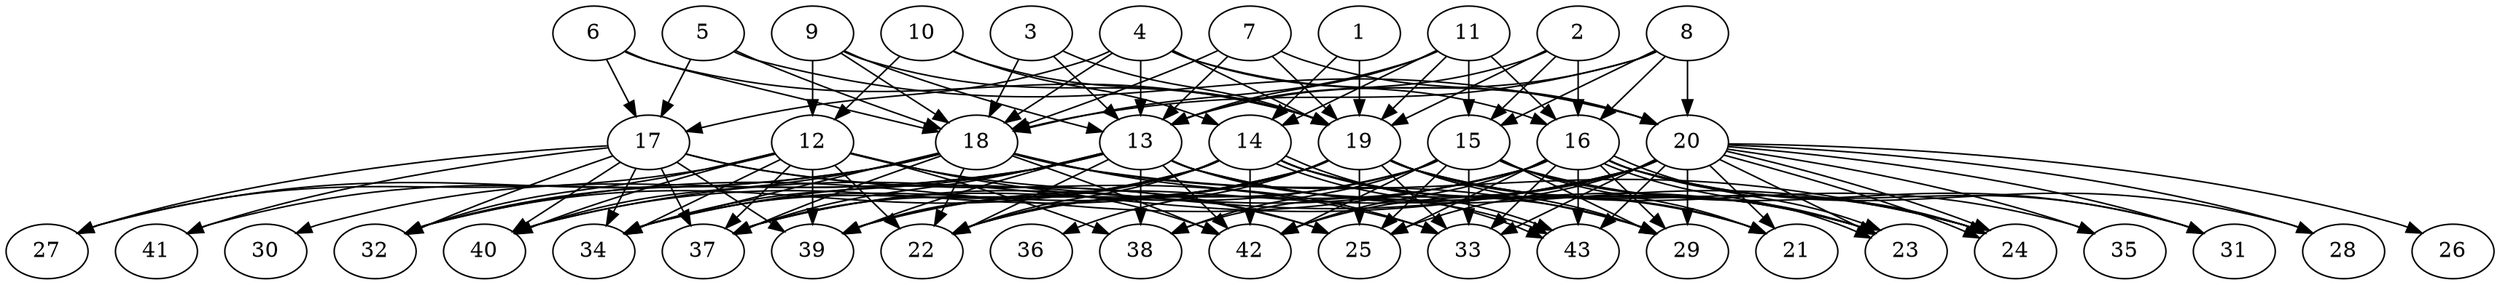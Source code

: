 // DAG (tier=3-complex, mode=compute, n=43, ccr=0.499, fat=0.841, density=0.755, regular=0.357, jump=0.241, mindata=1048576, maxdata=16777216)
// DAG automatically generated by daggen at Sun Aug 24 16:33:34 2025
// /home/ermia/Project/Environments/daggen/bin/daggen --dot --ccr 0.499 --fat 0.841 --regular 0.357 --density 0.755 --jump 0.241 --mindata 1048576 --maxdata 16777216 -n 43 
digraph G {
  1 [size="152824384219995936", alpha="0.19", expect_size="76412192109997968"]
  1 -> 14 [size ="56969016639488"]
  1 -> 19 [size ="56969016639488"]
  2 [size="245377065799607200", alpha="0.15", expect_size="122688532899803600"]
  2 -> 13 [size ="118342589349888"]
  2 -> 15 [size ="118342589349888"]
  2 -> 16 [size ="118342589349888"]
  2 -> 19 [size ="118342589349888"]
  3 [size="1431996265157021952", alpha="0.01", expect_size="715998132578510976"]
  3 -> 13 [size ="550376570880000"]
  3 -> 18 [size ="550376570880000"]
  3 -> 19 [size ="550376570880000"]
  4 [size="12895881325220678", alpha="0.19", expect_size="6447940662610339"]
  4 -> 13 [size ="309484907921408"]
  4 -> 16 [size ="309484907921408"]
  4 -> 17 [size ="309484907921408"]
  4 -> 18 [size ="309484907921408"]
  4 -> 19 [size ="309484907921408"]
  4 -> 20 [size ="309484907921408"]
  5 [size="12613744214159592", alpha="0.14", expect_size="6306872107079796"]
  5 -> 17 [size ="33789724065792"]
  5 -> 18 [size ="33789724065792"]
  5 -> 20 [size ="33789724065792"]
  6 [size="2917400317270096347136", alpha="0.14", expect_size="1458700158635048173568"]
  6 -> 17 [size ="1633380391190528"]
  6 -> 18 [size ="1633380391190528"]
  6 -> 19 [size ="1633380391190528"]
  7 [size="2705719500842559602688", alpha="0.17", expect_size="1352859750421279801344"]
  7 -> 13 [size ="1553382833651712"]
  7 -> 18 [size ="1553382833651712"]
  7 -> 19 [size ="1553382833651712"]
  7 -> 20 [size ="1553382833651712"]
  8 [size="187557870668087296000", alpha="0.08", expect_size="93778935334043648000"]
  8 -> 13 [size ="262128061644800"]
  8 -> 15 [size ="262128061644800"]
  8 -> 16 [size ="262128061644800"]
  8 -> 18 [size ="262128061644800"]
  8 -> 20 [size ="262128061644800"]
  9 [size="18916966679037840", alpha="0.11", expect_size="9458483339518920"]
  9 -> 12 [size ="417644767346688"]
  9 -> 13 [size ="417644767346688"]
  9 -> 18 [size ="417644767346688"]
  9 -> 19 [size ="417644767346688"]
  10 [size="322652696909088555008", alpha="0.17", expect_size="161326348454544277504"]
  10 -> 12 [size ="376339831980032"]
  10 -> 14 [size ="376339831980032"]
  10 -> 19 [size ="376339831980032"]
  11 [size="2033384294994435", alpha="0.09", expect_size="1016692147497217"]
  11 -> 13 [size ="85953041399808"]
  11 -> 14 [size ="85953041399808"]
  11 -> 15 [size ="85953041399808"]
  11 -> 16 [size ="85953041399808"]
  11 -> 18 [size ="85953041399808"]
  11 -> 19 [size ="85953041399808"]
  12 [size="40795290417219464", alpha="0.19", expect_size="20397645208609732"]
  12 -> 22 [size ="1776621686095872"]
  12 -> 25 [size ="1776621686095872"]
  12 -> 27 [size ="1776621686095872"]
  12 -> 32 [size ="1776621686095872"]
  12 -> 34 [size ="1776621686095872"]
  12 -> 37 [size ="1776621686095872"]
  12 -> 38 [size ="1776621686095872"]
  12 -> 39 [size ="1776621686095872"]
  12 -> 40 [size ="1776621686095872"]
  12 -> 42 [size ="1776621686095872"]
  13 [size="2185616260702266", alpha="0.03", expect_size="1092808130351133"]
  13 -> 22 [size ="242261958852608"]
  13 -> 23 [size ="242261958852608"]
  13 -> 24 [size ="242261958852608"]
  13 -> 30 [size ="242261958852608"]
  13 -> 32 [size ="242261958852608"]
  13 -> 34 [size ="242261958852608"]
  13 -> 37 [size ="242261958852608"]
  13 -> 38 [size ="242261958852608"]
  13 -> 39 [size ="242261958852608"]
  13 -> 42 [size ="242261958852608"]
  13 -> 43 [size ="242261958852608"]
  14 [size="7721727725535135", alpha="0.00", expect_size="3860863862767567"]
  14 -> 21 [size ="135024242327552"]
  14 -> 22 [size ="135024242327552"]
  14 -> 23 [size ="135024242327552"]
  14 -> 29 [size ="135024242327552"]
  14 -> 32 [size ="135024242327552"]
  14 -> 34 [size ="135024242327552"]
  14 -> 37 [size ="135024242327552"]
  14 -> 39 [size ="135024242327552"]
  14 -> 42 [size ="135024242327552"]
  14 -> 43 [size ="135024242327552"]
  14 -> 43 [size ="135024242327552"]
  15 [size="26953599825492156", alpha="0.07", expect_size="13476799912746078"]
  15 -> 21 [size ="37170131763200"]
  15 -> 22 [size ="37170131763200"]
  15 -> 23 [size ="37170131763200"]
  15 -> 25 [size ="37170131763200"]
  15 -> 29 [size ="37170131763200"]
  15 -> 31 [size ="37170131763200"]
  15 -> 33 [size ="37170131763200"]
  15 -> 37 [size ="37170131763200"]
  15 -> 38 [size ="37170131763200"]
  15 -> 42 [size ="37170131763200"]
  16 [size="1044694612745436266496", alpha="0.19", expect_size="522347306372718133248"]
  16 -> 22 [size ="823662999502848"]
  16 -> 23 [size ="823662999502848"]
  16 -> 23 [size ="823662999502848"]
  16 -> 24 [size ="823662999502848"]
  16 -> 25 [size ="823662999502848"]
  16 -> 28 [size ="823662999502848"]
  16 -> 29 [size ="823662999502848"]
  16 -> 31 [size ="823662999502848"]
  16 -> 32 [size ="823662999502848"]
  16 -> 33 [size ="823662999502848"]
  16 -> 37 [size ="823662999502848"]
  16 -> 42 [size ="823662999502848"]
  16 -> 43 [size ="823662999502848"]
  17 [size="4235172761305088000000", alpha="0.07", expect_size="2117586380652544000000"]
  17 -> 25 [size ="2094132101120000"]
  17 -> 27 [size ="2094132101120000"]
  17 -> 32 [size ="2094132101120000"]
  17 -> 33 [size ="2094132101120000"]
  17 -> 34 [size ="2094132101120000"]
  17 -> 37 [size ="2094132101120000"]
  17 -> 39 [size ="2094132101120000"]
  17 -> 40 [size ="2094132101120000"]
  17 -> 41 [size ="2094132101120000"]
  18 [size="960301814273083648", alpha="0.10", expect_size="480150907136541824"]
  18 -> 22 [size ="384587821744128"]
  18 -> 24 [size ="384587821744128"]
  18 -> 27 [size ="384587821744128"]
  18 -> 29 [size ="384587821744128"]
  18 -> 33 [size ="384587821744128"]
  18 -> 34 [size ="384587821744128"]
  18 -> 37 [size ="384587821744128"]
  18 -> 40 [size ="384587821744128"]
  18 -> 41 [size ="384587821744128"]
  18 -> 42 [size ="384587821744128"]
  19 [size="784788205568760", alpha="0.20", expect_size="392394102784380"]
  19 -> 21 [size ="67278515208192"]
  19 -> 22 [size ="67278515208192"]
  19 -> 23 [size ="67278515208192"]
  19 -> 24 [size ="67278515208192"]
  19 -> 25 [size ="67278515208192"]
  19 -> 29 [size ="67278515208192"]
  19 -> 33 [size ="67278515208192"]
  19 -> 34 [size ="67278515208192"]
  19 -> 35 [size ="67278515208192"]
  19 -> 36 [size ="67278515208192"]
  19 -> 39 [size ="67278515208192"]
  19 -> 40 [size ="67278515208192"]
  20 [size="247695869212924837888", alpha="0.12", expect_size="123847934606462418944"]
  20 -> 21 [size ="315526492454912"]
  20 -> 23 [size ="315526492454912"]
  20 -> 24 [size ="315526492454912"]
  20 -> 24 [size ="315526492454912"]
  20 -> 25 [size ="315526492454912"]
  20 -> 26 [size ="315526492454912"]
  20 -> 28 [size ="315526492454912"]
  20 -> 29 [size ="315526492454912"]
  20 -> 31 [size ="315526492454912"]
  20 -> 33 [size ="315526492454912"]
  20 -> 34 [size ="315526492454912"]
  20 -> 35 [size ="315526492454912"]
  20 -> 38 [size ="315526492454912"]
  20 -> 39 [size ="315526492454912"]
  20 -> 40 [size ="315526492454912"]
  20 -> 42 [size ="315526492454912"]
  20 -> 43 [size ="315526492454912"]
  21 [size="18868883880550176", alpha="0.12", expect_size="9434441940275088"]
  22 [size="911573455984201856", alpha="0.10", expect_size="455786727992100928"]
  23 [size="43463049819428248", alpha="0.06", expect_size="21731524909714124"]
  24 [size="67420590794526456", alpha="0.15", expect_size="33710295397263228"]
  25 [size="69798892395373048", alpha="0.03", expect_size="34899446197686524"]
  26 [size="1042283281823880192", alpha="0.15", expect_size="521141640911940096"]
  27 [size="241210550631987675136", alpha="0.13", expect_size="120605275315993837568"]
  28 [size="3860789876681080832", alpha="0.09", expect_size="1930394938340540416"]
  29 [size="1944062432561060", alpha="0.14", expect_size="972031216280530"]
  30 [size="36990622012338408", alpha="0.05", expect_size="18495311006169204"]
  31 [size="99144408807744688", alpha="0.01", expect_size="49572204403872344"]
  32 [size="71683620666122144", alpha="0.10", expect_size="35841810333061072"]
  33 [size="1191167018222477115392", alpha="0.05", expect_size="595583509111238557696"]
  34 [size="2460566937819064", alpha="0.10", expect_size="1230283468909532"]
  35 [size="3563337792672082427904", alpha="0.19", expect_size="1781668896336041213952"]
  36 [size="771795628465442048", alpha="0.14", expect_size="385897814232721024"]
  37 [size="831763794063094272", alpha="0.00", expect_size="415881897031547136"]
  38 [size="53773197623473209344", alpha="0.08", expect_size="26886598811736604672"]
  39 [size="3383626699754778624", alpha="0.10", expect_size="1691813349877389312"]
  40 [size="931298554514347648", alpha="0.05", expect_size="465649277257173824"]
  41 [size="125734322846235696", alpha="0.06", expect_size="62867161423117848"]
  42 [size="3802119318271648858112", alpha="0.17", expect_size="1901059659135824429056"]
  43 [size="112549860523114496000", alpha="0.14", expect_size="56274930261557248000"]
}
